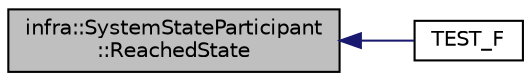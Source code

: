 digraph "infra::SystemStateParticipant::ReachedState"
{
 // INTERACTIVE_SVG=YES
  edge [fontname="Helvetica",fontsize="10",labelfontname="Helvetica",labelfontsize="10"];
  node [fontname="Helvetica",fontsize="10",shape=record];
  rankdir="LR";
  Node12 [label="infra::SystemStateParticipant\l::ReachedState",height=0.2,width=0.4,color="black", fillcolor="grey75", style="filled", fontcolor="black"];
  Node12 -> Node13 [dir="back",color="midnightblue",fontsize="10",style="solid",fontname="Helvetica"];
  Node13 [label="TEST_F",height=0.2,width=0.4,color="black", fillcolor="white", style="filled",URL="$db/d95/_test_system_state_manager_8cpp.html#a91930bdded5f7d3b5e5e7d66b0146ebf"];
}
